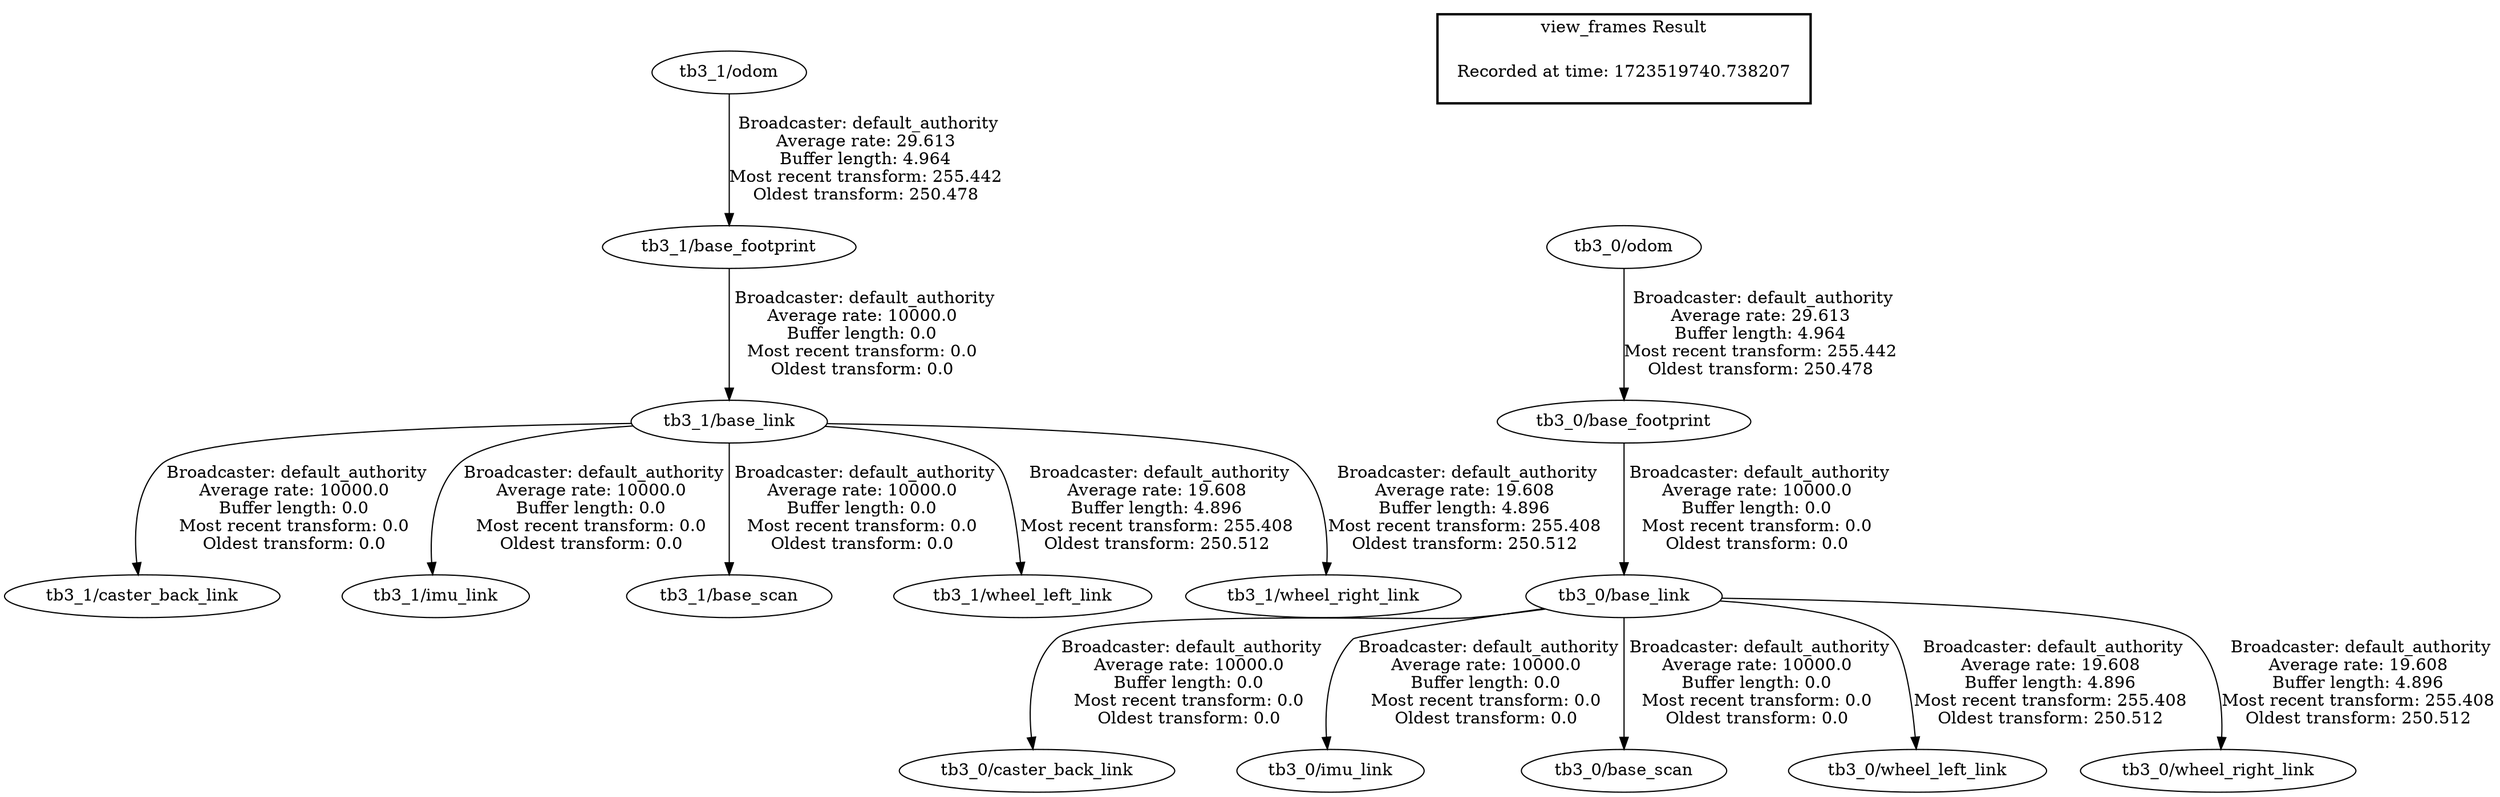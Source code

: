 digraph G {
"tb3_1/base_footprint" -> "tb3_1/base_link"[label=" Broadcaster: default_authority\nAverage rate: 10000.0\nBuffer length: 0.0\nMost recent transform: 0.0\nOldest transform: 0.0\n"];
"tb3_1/odom" -> "tb3_1/base_footprint"[label=" Broadcaster: default_authority\nAverage rate: 29.613\nBuffer length: 4.964\nMost recent transform: 255.442\nOldest transform: 250.478\n"];
"tb3_1/base_link" -> "tb3_1/caster_back_link"[label=" Broadcaster: default_authority\nAverage rate: 10000.0\nBuffer length: 0.0\nMost recent transform: 0.0\nOldest transform: 0.0\n"];
"tb3_1/base_link" -> "tb3_1/imu_link"[label=" Broadcaster: default_authority\nAverage rate: 10000.0\nBuffer length: 0.0\nMost recent transform: 0.0\nOldest transform: 0.0\n"];
"tb3_1/base_link" -> "tb3_1/base_scan"[label=" Broadcaster: default_authority\nAverage rate: 10000.0\nBuffer length: 0.0\nMost recent transform: 0.0\nOldest transform: 0.0\n"];
"tb3_0/base_footprint" -> "tb3_0/base_link"[label=" Broadcaster: default_authority\nAverage rate: 10000.0\nBuffer length: 0.0\nMost recent transform: 0.0\nOldest transform: 0.0\n"];
"tb3_0/odom" -> "tb3_0/base_footprint"[label=" Broadcaster: default_authority\nAverage rate: 29.613\nBuffer length: 4.964\nMost recent transform: 255.442\nOldest transform: 250.478\n"];
"tb3_0/base_link" -> "tb3_0/caster_back_link"[label=" Broadcaster: default_authority\nAverage rate: 10000.0\nBuffer length: 0.0\nMost recent transform: 0.0\nOldest transform: 0.0\n"];
"tb3_0/base_link" -> "tb3_0/imu_link"[label=" Broadcaster: default_authority\nAverage rate: 10000.0\nBuffer length: 0.0\nMost recent transform: 0.0\nOldest transform: 0.0\n"];
"tb3_0/base_link" -> "tb3_0/base_scan"[label=" Broadcaster: default_authority\nAverage rate: 10000.0\nBuffer length: 0.0\nMost recent transform: 0.0\nOldest transform: 0.0\n"];
"tb3_0/base_link" -> "tb3_0/wheel_left_link"[label=" Broadcaster: default_authority\nAverage rate: 19.608\nBuffer length: 4.896\nMost recent transform: 255.408\nOldest transform: 250.512\n"];
"tb3_0/base_link" -> "tb3_0/wheel_right_link"[label=" Broadcaster: default_authority\nAverage rate: 19.608\nBuffer length: 4.896\nMost recent transform: 255.408\nOldest transform: 250.512\n"];
"tb3_1/base_link" -> "tb3_1/wheel_left_link"[label=" Broadcaster: default_authority\nAverage rate: 19.608\nBuffer length: 4.896\nMost recent transform: 255.408\nOldest transform: 250.512\n"];
"tb3_1/base_link" -> "tb3_1/wheel_right_link"[label=" Broadcaster: default_authority\nAverage rate: 19.608\nBuffer length: 4.896\nMost recent transform: 255.408\nOldest transform: 250.512\n"];
edge [style=invis];
 subgraph cluster_legend { style=bold; color=black; label ="view_frames Result";
"Recorded at time: 1723519740.738207"[ shape=plaintext ] ;
}->"tb3_0/odom";
}